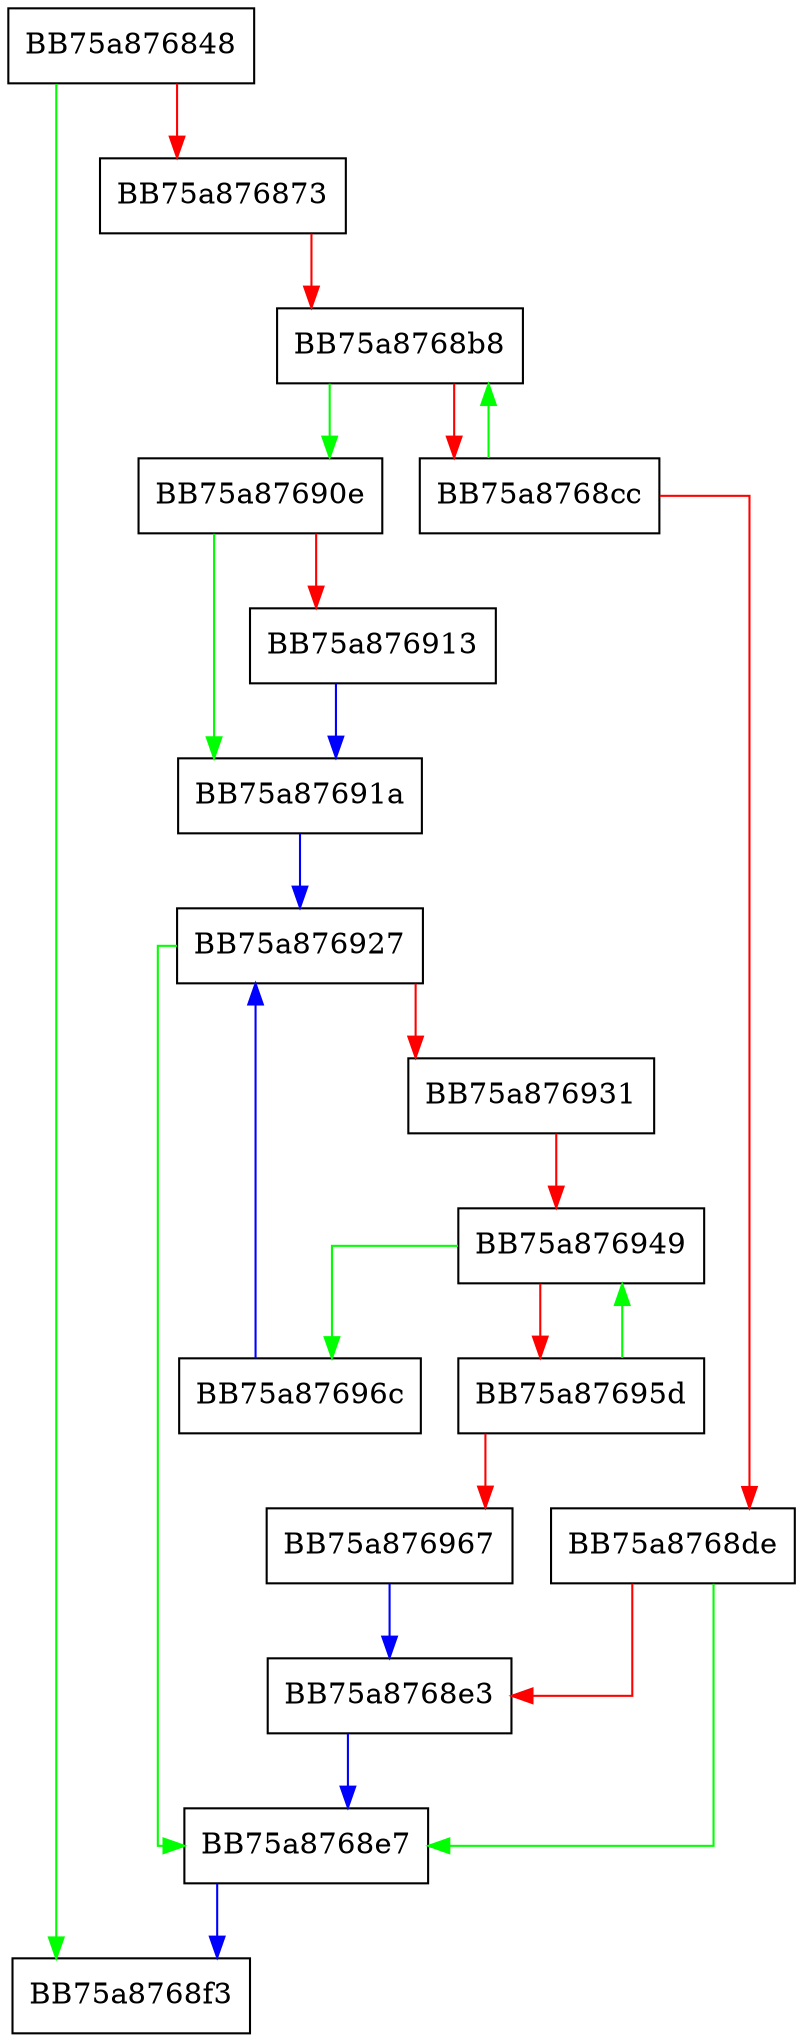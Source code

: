 digraph _Unchecked_erase {
  node [shape="box"];
  graph [splines=ortho];
  BB75a876848 -> BB75a8768f3 [color="green"];
  BB75a876848 -> BB75a876873 [color="red"];
  BB75a876873 -> BB75a8768b8 [color="red"];
  BB75a8768b8 -> BB75a87690e [color="green"];
  BB75a8768b8 -> BB75a8768cc [color="red"];
  BB75a8768cc -> BB75a8768b8 [color="green"];
  BB75a8768cc -> BB75a8768de [color="red"];
  BB75a8768de -> BB75a8768e7 [color="green"];
  BB75a8768de -> BB75a8768e3 [color="red"];
  BB75a8768e3 -> BB75a8768e7 [color="blue"];
  BB75a8768e7 -> BB75a8768f3 [color="blue"];
  BB75a87690e -> BB75a87691a [color="green"];
  BB75a87690e -> BB75a876913 [color="red"];
  BB75a876913 -> BB75a87691a [color="blue"];
  BB75a87691a -> BB75a876927 [color="blue"];
  BB75a876927 -> BB75a8768e7 [color="green"];
  BB75a876927 -> BB75a876931 [color="red"];
  BB75a876931 -> BB75a876949 [color="red"];
  BB75a876949 -> BB75a87696c [color="green"];
  BB75a876949 -> BB75a87695d [color="red"];
  BB75a87695d -> BB75a876949 [color="green"];
  BB75a87695d -> BB75a876967 [color="red"];
  BB75a876967 -> BB75a8768e3 [color="blue"];
  BB75a87696c -> BB75a876927 [color="blue"];
}